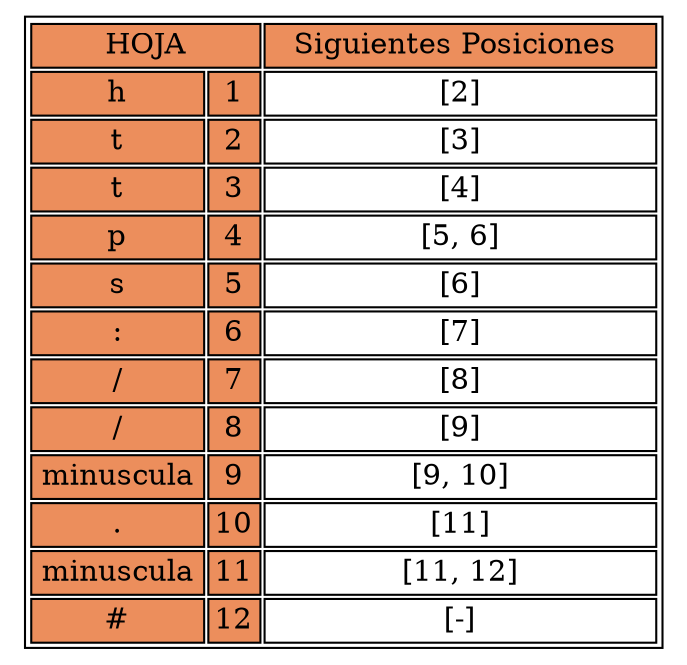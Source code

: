 digraph H {

	parent [
		shape=plaintext
		label=<
			<table border='1' cellborder='1'>
				<tr>
					<td bgcolor = "#EC8E5C" colspan = "4">HOJA</td>
					<td bgcolor = "#EC8E5C" colspan = "12">Siguientes Posiciones </td>
				</tr>

				<tr>
					<td bgcolor = "#EC8E5C" colspan = "3">h</td>
					<td bgcolor = "#EC8E5C" >1</td>
					<td colspan = "12">[2]</td>
				</tr>

				<tr>
					<td bgcolor = "#EC8E5C" colspan = "3">t</td>
					<td bgcolor = "#EC8E5C" >2</td>
					<td colspan = "12">[3]</td>
				</tr>

				<tr>
					<td bgcolor = "#EC8E5C" colspan = "3">t</td>
					<td bgcolor = "#EC8E5C" >3</td>
					<td colspan = "12">[4]</td>
				</tr>

				<tr>
					<td bgcolor = "#EC8E5C" colspan = "3">p</td>
					<td bgcolor = "#EC8E5C" >4</td>
					<td colspan = "12">[5, 6]</td>
				</tr>

				<tr>
					<td bgcolor = "#EC8E5C" colspan = "3">s</td>
					<td bgcolor = "#EC8E5C" >5</td>
					<td colspan = "12">[6]</td>
				</tr>

				<tr>
					<td bgcolor = "#EC8E5C" colspan = "3">:</td>
					<td bgcolor = "#EC8E5C" >6</td>
					<td colspan = "12">[7]</td>
				</tr>

				<tr>
					<td bgcolor = "#EC8E5C" colspan = "3">/</td>
					<td bgcolor = "#EC8E5C" >7</td>
					<td colspan = "12">[8]</td>
				</tr>

				<tr>
					<td bgcolor = "#EC8E5C" colspan = "3">/</td>
					<td bgcolor = "#EC8E5C" >8</td>
					<td colspan = "12">[9]</td>
				</tr>

				<tr>
					<td bgcolor = "#EC8E5C" colspan = "3">minuscula</td>
					<td bgcolor = "#EC8E5C" >9</td>
					<td colspan = "12">[9, 10]</td>
				</tr>

				<tr>
					<td bgcolor = "#EC8E5C" colspan = "3">.</td>
					<td bgcolor = "#EC8E5C" >10</td>
					<td colspan = "12">[11]</td>
				</tr>

				<tr>
					<td bgcolor = "#EC8E5C" colspan = "3">minuscula</td>
					<td bgcolor = "#EC8E5C" >11</td>
					<td colspan = "12">[11, 12]</td>
				</tr>

				<tr>
					<td bgcolor = "#EC8E5C" colspan = "3">#</td>
					<td bgcolor = "#EC8E5C" >12</td>
					<td colspan = "12">[-]</td>
				</tr>

			</table>
	>];

}
